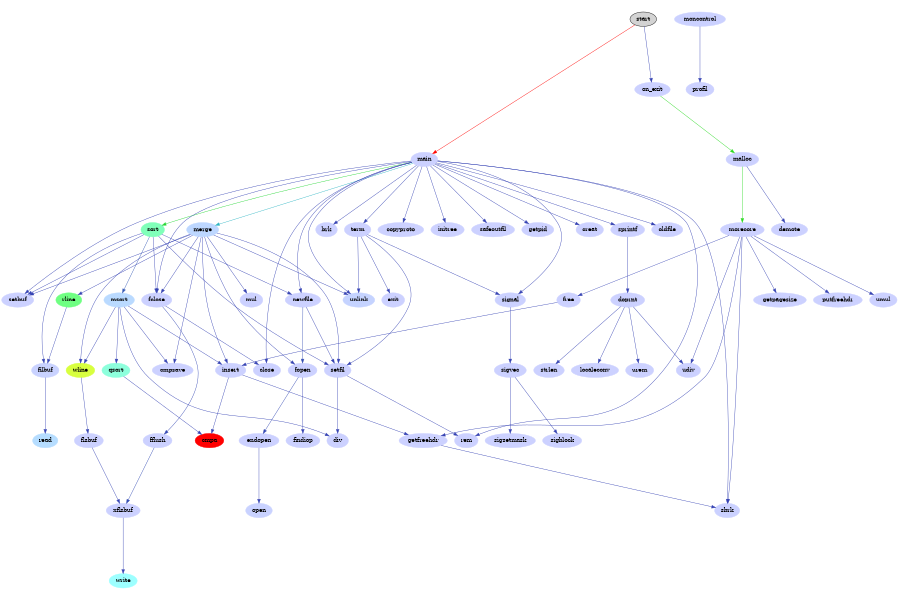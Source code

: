 # Generated Tor  2 Okt 2008 11:03:40 GMT by dot - Graphviz version 2.20.2 (Tue Jul  1 11:56:55 UTC 2008)
#
# 
# real	0m0.598s
# user	0m0.528s
# sys	0m0.039s

digraph prof {
	graph [size="6,4", ratio=fill];
	node [label="\N", style=filled];
	graph [bb="0,0,2806,1871",
		_draw_="c 5 -white C 5 -white P 4 0 0 0 1871 2806 1871 2806 0 ",
		xdotversion="1.2"];
	start [pos="1407,683", width="0.75", height="0.50", _draw_="S 6 -filled c 5 -black C 9 -lightgrey E 1407 683 27 18 ", _ldraw_="F 14.000000 11 -Times-Roman c 5 -black T 1407 675 0 18 5 -start "];
	main [color="0.650 0.200 1.000", pos="1349,965", width="0.75", height="0.50", _draw_="S 6 -filled c 17 -0.650 0.200 1.000 C 17 -0.650 0.200 1.000 E 1349 965 27 18 ", _ldraw_="F 14.000000 11 -Times-Roman c 5 -black T 1349 957 0 21 4 -main "];
	on_exit [color="0.650 0.200 1.000", pos="1504,436", width="0.78", height="0.50", _draw_="S 6 -filled c 17 -0.650 0.200 1.000 C 17 -0.650 0.200 1.000 E 1504 436 28 18 ", _ldraw_="F 14.000000 11 -Times-Roman c 5 -black T 1504 428 0 31 7 -on_exit "];
	sort [color="0.408 0.498 1.000", pos="1755,1114", width="0.75", height="0.50", _draw_="S 6 -filled c 17 -0.408 0.498 1.000 C 17 -0.408 0.498 1.000 E 1755 1114 27 18 ", _ldraw_="F 14.000000 11 -Times-Roman c 5 -black T 1755 1106 0 16 4 -sort "];
	merge [color="0.603 0.258 1.000", pos="1872,1099", width="0.75", height="0.50", _draw_="S 6 -filled c 17 -0.603 0.258 1.000 C 17 -0.603 0.258 1.000 E 1872 1099 27 18 ", _ldraw_="F 14.000000 11 -Times-Roman c 5 -black T 1872 1091 0 26 5 -merge "];
	term [color="0.650 0.200 1.000", pos="1201,1150", width="0.75", height="0.50", _draw_="S 6 -filled c 17 -0.650 0.200 1.000 C 17 -0.650 0.200 1.000 E 1201 1150 27 18 ", _ldraw_="F 14.000000 11 -Times-Roman c 5 -black T 1201 1142 0 19 4 -term "];
	signal [color="0.647 0.204 1.000", pos="883,1121", width="0.75", height="0.50", _draw_="S 6 -filled c 17 -0.647 0.204 1.000 C 17 -0.647 0.204 1.000 E 883 1121 27 18 ", _ldraw_="F 14.000000 11 -Times-Roman c 5 -black T 883 1113 0 25 6 -signal "];
	sbrk [color="0.647 0.204 1.000", pos="1597,678", width="0.75", height="0.50", _draw_="S 6 -filled c 17 -0.647 0.204 1.000 C 17 -0.647 0.204 1.000 E 1597 678 27 18 ", _ldraw_="F 14.000000 11 -Times-Roman c 5 -black T 1597 670 0 18 4 -sbrk "];
	unlink [color="0.628 0.227 1.000", pos="1485,1116", width="0.75", height="0.50", _draw_="S 6 -filled c 17 -0.628 0.227 1.000 C 17 -0.628 0.227 1.000 E 1485 1116 27 18 ", _ldraw_="F 14.000000 11 -Times-Roman c 5 -black T 1485 1108 0 27 6 -unlink "];
	newfile [color="0.650 0.200 1.000", pos="1525,1196", width="0.78", height="0.50", _draw_="S 6 -filled c 17 -0.650 0.200 1.000 C 17 -0.650 0.200 1.000 E 1525 1196 28 18 ", _ldraw_="F 14.000000 11 -Times-Roman c 5 -black T 1525 1188 0 31 7 -newfile "];
	fclose [color="0.650 0.200 1.000", pos="1680,1197", width="0.75", height="0.50", _draw_="S 6 -filled c 17 -0.650 0.200 1.000 C 17 -0.650 0.200 1.000 E 1680 1197 27 18 ", _ldraw_="F 14.000000 11 -Times-Roman c 5 -black T 1680 1189 0 25 6 -fclose "];
	close [color="0.650 0.200 1.000", pos="1374,1163", width="0.75", height="0.50", _draw_="S 6 -filled c 17 -0.650 0.200 1.000 C 17 -0.650 0.200 1.000 E 1374 1163 27 18 ", _ldraw_="F 14.000000 11 -Times-Roman c 5 -black T 1374 1155 0 22 5 -close "];
	brk [color="0.650 0.200 1.000", pos="1224,805", width="0.75", height="0.50", _draw_="S 6 -filled c 17 -0.650 0.200 1.000 C 17 -0.650 0.200 1.000 E 1224 805 27 18 ", _ldraw_="F 14.000000 11 -Times-Roman c 5 -black T 1224 797 0 14 3 -brk "];
	setbuf [color="0.650 0.200 1.000", pos="1671,992", width="0.75", height="0.50", _draw_="S 6 -filled c 17 -0.650 0.200 1.000 C 17 -0.650 0.200 1.000 E 1671 992 27 18 ", _ldraw_="F 14.000000 11 -Times-Roman c 5 -black T 1671 984 0 26 6 -setbuf "];
	copyproto [color="0.650 0.200 1.000", pos="934,964", width="0.97", height="0.50", _draw_="S 6 -filled c 17 -0.650 0.200 1.000 C 17 -0.650 0.200 1.000 E 934 964 35 18 ", _ldraw_="F 14.000000 11 -Times-Roman c 5 -black T 934 956 0 43 9 -copyproto "];
	initree [color="0.650 0.200 1.000", pos="1090,834", width="0.75", height="0.50", _draw_="S 6 -filled c 17 -0.650 0.200 1.000 C 17 -0.650 0.200 1.000 E 1090 834 27 18 ", _ldraw_="F 14.000000 11 -Times-Roman c 5 -black T 1090 826 0 27 7 -initree "];
	safeoutfil [color="0.650 0.200 1.000", pos="957,877", width="0.92", height="0.50", _draw_="S 6 -filled c 17 -0.650 0.200 1.000 C 17 -0.650 0.200 1.000 E 957 877 33 18 ", _ldraw_="F 14.000000 11 -Times-Roman c 5 -black T 957 869 0 40 10 -safeoutfil "];
	getpid [color="0.650 0.200 1.000", pos="1067,925", width="0.75", height="0.50", _draw_="S 6 -filled c 17 -0.650 0.200 1.000 C 17 -0.650 0.200 1.000 E 1067 925 27 18 ", _ldraw_="F 14.000000 11 -Times-Roman c 5 -black T 1067 917 0 26 6 -getpid "];
	sprintf [color="0.650 0.200 1.000", pos="1112,675", width="0.75", height="0.50", _draw_="S 6 -filled c 17 -0.650 0.200 1.000 C 17 -0.650 0.200 1.000 E 1112 675 27 18 ", _ldraw_="F 14.000000 11 -Times-Roman c 5 -black T 1112 667 0 27 7 -sprintf "];
	creat [color="0.650 0.200 1.000", pos="1010,1018", width="0.75", height="0.50", _draw_="S 6 -filled c 17 -0.650 0.200 1.000 C 17 -0.650 0.200 1.000 E 1010 1018 27 18 ", _ldraw_="F 14.000000 11 -Times-Roman c 5 -black T 1010 1010 0 20 5 -creat "];
	rem [color="0.650 0.200 1.000", pos="1543,907", width="0.75", height="0.50", _draw_="S 6 -filled c 17 -0.650 0.200 1.000 C 17 -0.650 0.200 1.000 E 1543 907 27 18 ", _ldraw_="F 14.000000 11 -Times-Roman c 5 -black T 1543 899 0 16 3 -rem "];
	oldfile [color="0.650 0.200 1.000", pos="1067,1083", width="0.75", height="0.50", _draw_="S 6 -filled c 17 -0.650 0.200 1.000 C 17 -0.650 0.200 1.000 E 1067 1083 27 18 ", _ldraw_="F 14.000000 11 -Times-Roman c 5 -black T 1067 1075 0 27 7 -oldfile "];
	msort [color="0.590 0.273 1.000", pos="2170,999", width="0.75", height="0.50", _draw_="S 6 -filled c 17 -0.590 0.273 1.000 C 17 -0.590 0.273 1.000 E 2170 999 27 18 ", _ldraw_="F 14.000000 11 -Times-Roman c 5 -black T 2170 991 0 24 5 -msort "];
	filbuf [color="0.641 0.212 1.000", pos="1968,1337", width="0.75", height="0.50", _draw_="S 6 -filled c 17 -0.641 0.212 1.000 C 17 -0.641 0.212 1.000 E 1968 1337 27 18 ", _ldraw_="F 14.000000 11 -Times-Roman c 5 -black T 1968 1329 0 23 6 -filbuf "];
	setfil [color="0.650 0.200 1.000", pos="1580,1067", width="0.75", height="0.50", _draw_="S 6 -filled c 17 -0.650 0.200 1.000 C 17 -0.650 0.200 1.000 E 1580 1067 27 18 ", _ldraw_="F 14.000000 11 -Times-Roman c 5 -black T 1580 1059 0 21 6 -setfil "];
	qsort [color="0.449 0.447 1.000", pos="2514,917", width="0.75", height="0.50", _draw_="S 6 -filled c 17 -0.449 0.447 1.000 C 17 -0.449 0.447 1.000 E 2514 917 27 18 ", _ldraw_="F 14.000000 11 -Times-Roman c 5 -black T 2514 909 0 21 5 -qsort "];
	insert [color="0.650 0.200 1.000", pos="2078,819", width="0.75", height="0.50", _draw_="S 6 -filled c 17 -0.650 0.200 1.000 C 17 -0.650 0.200 1.000 E 2078 819 27 18 ", _ldraw_="F 14.000000 11 -Times-Roman c 5 -black T 2078 811 0 23 6 -insert "];
	wline [color="0.201 0.753 1.000", pos="2299,1172", width="0.75", height="0.50", _draw_="S 6 -filled c 17 -0.201 0.753 1.000 C 17 -0.201 0.753 1.000 E 2299 1172 27 18 ", _ldraw_="F 14.000000 11 -Times-Roman c 5 -black T 2299 1164 0 23 5 -wline "];
	div [color="0.650 0.200 1.000", pos="1907,996", width="0.75", height="0.50", _draw_="S 6 -filled c 17 -0.650 0.200 1.000 C 17 -0.650 0.200 1.000 E 1907 996 27 18 ", _ldraw_="F 14.000000 11 -Times-Roman c 5 -black T 1907 988 0 13 3 -div "];
	cmpsave [color="0.650 0.200 1.000", pos="2243,1089", width="0.89", height="0.50", _draw_="S 6 -filled c 17 -0.650 0.200 1.000 C 17 -0.650 0.200 1.000 E 2243 1089 32 18 ", _ldraw_="F 14.000000 11 -Times-Roman c 5 -black T 2243 1081 0 37 7 -cmpsave "];
	rline [color="0.355 0.563 1.000", pos="2151,1231", width="0.75", height="0.50", _draw_="S 6 -filled c 17 -0.355 0.563 1.000 C 17 -0.355 0.563 1.000 E 2151 1231 27 18 ", _ldraw_="F 14.000000 11 -Times-Roman c 5 -black T 2151 1223 0 19 5 -rline "];
	fopen [color="0.650 0.200 1.000", pos="1714,1382", width="0.75", height="0.50", _draw_="S 6 -filled c 17 -0.650 0.200 1.000 C 17 -0.650 0.200 1.000 E 1714 1382 27 18 ", _ldraw_="F 14.000000 11 -Times-Roman c 5 -black T 1714 1374 0 24 5 -fopen "];
	mul [color="0.650 0.200 1.000", pos="2032,1252", width="0.75", height="0.50", _draw_="S 6 -filled c 17 -0.650 0.200 1.000 C 17 -0.650 0.200 1.000 E 2032 1252 27 18 ", _ldraw_="F 14.000000 11 -Times-Roman c 5 -black T 2032 1244 0 16 3 -mul "];
	cmpa [color="0.000 1.000 1.000", pos="2448,774", width="0.75", height="0.50", _draw_="S 6 -filled c 17 -0.000 1.000 1.000 C 17 -0.000 1.000 1.000 E 2448 774 27 18 ", _ldraw_="F 14.000000 11 -Times-Roman c 5 -black T 2448 766 0 23 4 -cmpa "];
	flsbuf [color="0.650 0.200 1.000", pos="2570,1328", width="0.75", height="0.50", _draw_="S 6 -filled c 17 -0.650 0.200 1.000 C 17 -0.650 0.200 1.000 E 2570 1328 27 18 ", _ldraw_="F 14.000000 11 -Times-Roman c 5 -black T 2570 1320 0 24 6 -flsbuf "];
	xflsbuf [color="0.650 0.200 1.000", pos="2481,1496", width="0.75", height="0.50", _draw_="S 6 -filled c 17 -0.650 0.200 1.000 C 17 -0.650 0.200 1.000 E 2481 1496 27 18 ", _ldraw_="F 14.000000 11 -Times-Roman c 5 -black T 2481 1488 0 30 7 -xflsbuf "];
	write [color="0.499 0.386 1.000", pos="2756,1638", width="0.75", height="0.50", _draw_="S 6 -filled c 17 -0.499 0.386 1.000 C 17 -0.499 0.386 1.000 E 2756 1638 27 18 ", _ldraw_="F 14.000000 11 -Times-Roman c 5 -black T 2756 1630 0 22 5 -write "];
	read [color="0.578 0.289 1.000", pos="2129,1536", width="0.75", height="0.50", _draw_="S 6 -filled c 17 -0.578 0.289 1.000 C 17 -0.578 0.289 1.000 E 2129 1536 27 18 ", _ldraw_="F 14.000000 11 -Times-Roman c 5 -black T 2129 1528 0 18 4 -read "];
	exit [color="0.650 0.200 1.000", pos="962,1311", width="0.75", height="0.50", _draw_="S 6 -filled c 17 -0.650 0.200 1.000 C 17 -0.650 0.200 1.000 E 962 1311 27 18 ", _ldraw_="F 14.000000 11 -Times-Roman c 5 -black T 962 1303 0 16 4 -exit "];
	endopen [color="0.650 0.200 1.000", pos="1650,1640", width="0.86", height="0.50", _draw_="S 6 -filled c 17 -0.650 0.200 1.000 C 17 -0.650 0.200 1.000 E 1650 1640 31 18 ", _ldraw_="F 14.000000 11 -Times-Roman c 5 -black T 1650 1632 0 36 7 -endopen "];
	open [color="0.641 0.212 1.000", pos="1621,1852", width="0.75", height="0.50", _draw_="S 6 -filled c 17 -0.641 0.212 1.000 C 17 -0.641 0.212 1.000 E 1621 1852 27 18 ", _ldraw_="F 14.000000 11 -Times-Roman c 5 -black T 1621 1844 0 20 4 -open "];
	findiop [color="0.650 0.200 1.000", pos="1744,1578", width="0.75", height="0.50", _draw_="S 6 -filled c 17 -0.650 0.200 1.000 C 17 -0.650 0.200 1.000 E 1744 1578 27 18 ", _ldraw_="F 14.000000 11 -Times-Roman c 5 -black T 1744 1570 0 30 7 -findiop "];
	fflush [color="0.650 0.200 1.000", pos="2093,1381", width="0.75", height="0.50", _draw_="S 6 -filled c 17 -0.650 0.200 1.000 C 17 -0.650 0.200 1.000 E 2093 1381 27 18 ", _ldraw_="F 14.000000 11 -Times-Roman c 5 -black T 2093 1373 0 24 6 -fflush "];
	malloc [color="0.650 0.200 1.000", pos="1640,221", width="0.75", height="0.50", _draw_="S 6 -filled c 17 -0.650 0.200 1.000 C 17 -0.650 0.200 1.000 E 1640 221 27 18 ", _ldraw_="F 14.000000 11 -Times-Roman c 5 -black T 1640 213 0 29 6 -malloc "];
	morecore [color="0.650 0.200 1.000", pos="1766,398", width="0.92", height="0.50", _draw_="S 6 -filled c 17 -0.650 0.200 1.000 C 17 -0.650 0.200 1.000 E 1766 398 33 18 ", _ldraw_="F 14.000000 11 -Times-Roman c 5 -black T 1766 390 0 40 8 -morecore "];
	demote [color="0.650 0.200 1.000", pos="1721,19", width="0.78", height="0.50", _draw_="S 6 -filled c 17 -0.650 0.200 1.000 C 17 -0.650 0.200 1.000 E 1721 19 28 18 ", _ldraw_="F 14.000000 11 -Times-Roman c 5 -black T 1721 11 0 31 6 -demote "];
	getfreehdr [color="0.650 0.200 1.000", pos="1905,601", width="0.97", height="0.50", _draw_="S 6 -filled c 17 -0.650 0.200 1.000 C 17 -0.650 0.200 1.000 E 1905 601 35 18 ", _ldraw_="F 14.000000 11 -Times-Roman c 5 -black T 1905 593 0 43 10 -getfreehdr "];
	free [color="0.650 0.200 1.000", pos="2041,569", width="0.75", height="0.50", _draw_="S 6 -filled c 17 -0.650 0.200 1.000 C 17 -0.650 0.200 1.000 E 2041 569 27 18 ", _ldraw_="F 14.000000 11 -Times-Roman c 5 -black T 2041 561 0 16 4 -free "];
	getpagesize [color="0.650 0.200 1.000", pos="1955,191", width="1.08", height="0.50", _draw_="S 6 -filled c 17 -0.650 0.200 1.000 C 17 -0.650 0.200 1.000 E 1955 191 39 18 ", _ldraw_="F 14.000000 11 -Times-Roman c 5 -black T 1955 183 0 49 11 -getpagesize "];
	putfreehdr [color="0.650 0.200 1.000", pos="2066,250", width="1.00", height="0.50", _draw_="S 6 -filled c 17 -0.650 0.200 1.000 C 17 -0.650 0.200 1.000 E 2066 250 36 18 ", _ldraw_="F 14.000000 11 -Times-Roman c 5 -black T 2066 242 0 44 10 -putfreehdr "];
	udiv [color="0.650 0.200 1.000", pos="1323,330", width="0.75", height="0.50", _draw_="S 6 -filled c 17 -0.650 0.200 1.000 C 17 -0.650 0.200 1.000 E 1323 330 27 18 ", _ldraw_="F 14.000000 11 -Times-Roman c 5 -black T 1323 322 0 19 4 -udiv "];
	umul [color="0.650 0.200 1.000", pos="1785,184", width="0.75", height="0.50", _draw_="S 6 -filled c 17 -0.650 0.200 1.000 C 17 -0.650 0.200 1.000 E 1785 184 27 18 ", _ldraw_="F 14.000000 11 -Times-Roman c 5 -black T 1785 176 0 22 4 -umul "];
	sigvec [color="0.650 0.200 1.000", pos="411,1229", width="0.75", height="0.50", _draw_="S 6 -filled c 17 -0.650 0.200 1.000 C 17 -0.650 0.200 1.000 E 411 1229 27 18 ", _ldraw_="F 14.000000 11 -Times-Roman c 5 -black T 411 1221 0 27 6 -sigvec "];
	moncontrol [color="0.647 0.204 1.000", pos="2196,554", width="1.06", height="0.50", _draw_="S 6 -filled c 17 -0.647 0.204 1.000 C 17 -0.647 0.204 1.000 E 2196 554 38 18 ", _ldraw_="F 14.000000 11 -Times-Roman c 5 -black T 2196 546 0 48 10 -moncontrol "];
	profil [color="0.650 0.200 1.000", pos="2336,543", width="0.75", height="0.50", _draw_="S 6 -filled c 17 -0.650 0.200 1.000 C 17 -0.650 0.200 1.000 E 2336 543 27 18 ", _ldraw_="F 14.000000 11 -Times-Roman c 5 -black T 2336 535 0 23 6 -profil "];
	sigblock [color="0.650 0.200 1.000", pos="57,1260", width="0.86", height="0.50", _draw_="S 6 -filled c 17 -0.650 0.200 1.000 C 17 -0.650 0.200 1.000 E 57 1260 31 18 ", _ldraw_="F 14.000000 11 -Times-Roman c 5 -black T 57 1252 0 36 8 -sigblock "];
	sigsetmask [color="0.650 0.200 1.000", pos="109,1351", width="1.03", height="0.50", _draw_="S 6 -filled c 17 -0.650 0.200 1.000 C 17 -0.650 0.200 1.000 E 109 1351 37 18 ", _ldraw_="F 14.000000 11 -Times-Roman c 5 -black T 109 1343 0 46 10 -sigsetmask "];
	doprnt [color="0.650 0.200 1.000", pos="935,392", width="0.75", height="0.50", _draw_="S 6 -filled c 17 -0.650 0.200 1.000 C 17 -0.650 0.200 1.000 E 935 392 27 18 ", _ldraw_="F 14.000000 11 -Times-Roman c 5 -black T 935 384 0 27 6 -doprnt "];
	urem [color="0.650 0.200 1.000", pos="694,246", width="0.75", height="0.50", _draw_="S 6 -filled c 17 -0.650 0.200 1.000 C 17 -0.650 0.200 1.000 E 694 246 27 18 ", _ldraw_="F 14.000000 11 -Times-Roman c 5 -black T 694 238 0 22 4 -urem "];
	strlen [color="0.650 0.200 1.000", pos="610,310", width="0.75", height="0.50", _draw_="S 6 -filled c 17 -0.650 0.200 1.000 C 17 -0.650 0.200 1.000 E 610 310 27 18 ", _ldraw_="F 14.000000 11 -Times-Roman c 5 -black T 610 302 0 23 6 -strlen "];
	localeconv [color="0.650 0.200 1.000", pos="805,195", width="1.00", height="0.50", _draw_="S 6 -filled c 17 -0.650 0.200 1.000 C 17 -0.650 0.200 1.000 E 805 195 36 18 ", _ldraw_="F 14.000000 11 -Times-Roman c 5 -black T 805 187 0 45 10 -localeconv "];
	start -> main [color="0.002 0.999 0.999", pos="e,1353,947 1403,701 1393,749 1366,879 1355,937", _draw_="c 17 -0.002 0.999 0.999 B 4 1403 701 1393 749 1366 879 1355 937 ", _hdraw_="S 5 -solid S 15 -setlinewidth(1) c 17 -0.002 0.999 0.999 C 17 -0.002 0.999 0.999 P 3 1352 937 1353 947 1358 938 "];
	start -> on_exit [color="0.649 0.701 0.701", pos="e,1497,454 1414,665 1431,623 1473,514 1493,463", _draw_="c 17 -0.649 0.701 0.701 B 4 1414 665 1431 623 1473 514 1493 463 ", _hdraw_="S 5 -solid S 15 -setlinewidth(1) c 17 -0.649 0.701 0.701 C 17 -0.649 0.701 0.701 P 3 1496 465 1497 454 1490 462 "];
	main -> sort [color="0.348 0.839 0.839", pos="e,1731,1105 1373,974 1442,999 1642,1073 1721,1102", _draw_="c 17 -0.348 0.839 0.839 B 4 1373 974 1442 999 1642 1073 1721 1102 ", _hdraw_="S 5 -solid S 15 -setlinewidth(1) c 17 -0.348 0.839 0.839 C 17 -0.348 0.839 0.839 P 3 1720 1105 1731 1105 1722 1099 "];
	main -> merge [color="0.515 0.762 0.762", pos="e,1847,1093 1374,971 1460,993 1738,1065 1837,1090", _draw_="c 17 -0.515 0.762 0.762 B 4 1374 971 1460 993 1738 1065 1837 1090 ", _hdraw_="S 5 -solid S 15 -setlinewidth(1) c 17 -0.515 0.762 0.762 C 17 -0.515 0.762 0.762 P 3 1836 1093 1847 1093 1838 1087 "];
	main -> term [color="0.647 0.702 0.702", pos="e,1214,1134 1336,981 1310,1014 1251,1088 1220,1126", _draw_="c 17 -0.647 0.702 0.702 B 4 1336 981 1310 1014 1251 1088 1220 1126 ", _hdraw_="S 5 -solid S 15 -setlinewidth(1) c 17 -0.647 0.702 0.702 C 17 -0.647 0.702 0.702 P 3 1217 1124 1214 1134 1223 1128 "];
	main -> signal [color="0.650 0.700 0.700", pos="e,907,1113 1325,973 1247,999 1006,1080 917,1110", _draw_="c 17 -0.650 0.700 0.700 B 4 1325 973 1247 999 1006 1080 917 1110 ", _hdraw_="S 5 -solid S 15 -setlinewidth(1) c 17 -0.650 0.700 0.700 C 17 -0.650 0.700 0.700 P 3 916 1107 907 1113 918 1113 "];
	main -> sbrk [color="0.650 0.700 0.700", pos="e,1583,694 1363,949 1404,901 1528,758 1576,702", _draw_="c 17 -0.650 0.700 0.700 B 4 1363 949 1404 901 1528 758 1576 702 ", _hdraw_="S 5 -solid S 15 -setlinewidth(1) c 17 -0.650 0.700 0.700 C 17 -0.650 0.700 0.700 P 3 1579 704 1583 694 1574 699 "];
	main -> unlink [color="0.650 0.700 0.700", pos="e,1471,1100 1363,981 1387,1008 1436,1061 1464,1092", _draw_="c 17 -0.650 0.700 0.700 B 4 1363 981 1387 1008 1436 1061 1464 1092 ", _hdraw_="S 5 -solid S 15 -setlinewidth(1) c 17 -0.650 0.700 0.700 C 17 -0.650 0.700 0.700 P 3 1462 1095 1471 1100 1467 1090 "];
	main -> newfile [color="0.650 0.700 0.700", pos="e,1513,1180 1361,981 1391,1022 1470,1124 1507,1172", _draw_="c 17 -0.650 0.700 0.700 B 4 1361 981 1391 1022 1470 1124 1507 1172 ", _hdraw_="S 5 -solid S 15 -setlinewidth(1) c 17 -0.650 0.700 0.700 C 17 -0.650 0.700 0.700 P 3 1504 1174 1513 1180 1510 1170 "];
	main -> fclose [color="0.650 0.700 0.700", pos="e,1661,1184 1368,978 1423,1017 1587,1132 1652,1178", _draw_="c 17 -0.650 0.700 0.700 B 4 1368 978 1423 1017 1587 1132 1652 1178 ", _hdraw_="S 5 -solid S 15 -setlinewidth(1) c 17 -0.650 0.700 0.700 C 17 -0.650 0.700 0.700 P 3 1651 1181 1661 1184 1655 1176 "];
	main -> close [color="0.650 0.700 0.700", pos="e,1372,1145 1351,983 1356,1018 1365,1094 1371,1135", _draw_="c 17 -0.650 0.700 0.700 B 4 1351 983 1356 1018 1365 1094 1371 1135 ", _hdraw_="S 5 -solid S 15 -setlinewidth(1) c 17 -0.650 0.700 0.700 C 17 -0.650 0.700 0.700 P 3 1368 1135 1372 1145 1374 1135 "];
	main -> brk [color="0.650 0.700 0.700", pos="e,1237,821 1336,949 1315,921 1269,863 1243,829", _draw_="c 17 -0.650 0.700 0.700 B 4 1336 949 1315 921 1269 863 1243 829 ", _hdraw_="S 5 -solid S 15 -setlinewidth(1) c 17 -0.650 0.700 0.700 C 17 -0.650 0.700 0.700 P 3 1246 827 1237 821 1240 831 "];
	main -> setbuf [color="0.650 0.700 0.700", pos="e,1644,990 1376,967 1433,972 1568,984 1634,989", _draw_="c 17 -0.650 0.700 0.700 B 4 1376 967 1433 972 1568 984 1634 989 ", _hdraw_="S 5 -solid S 15 -setlinewidth(1) c 17 -0.650 0.700 0.700 C 17 -0.650 0.700 0.700 P 3 1634 992 1644 990 1634 986 "];
	main -> copyproto [color="0.650 0.700 0.700", pos="e,969,964 1322,965 1252,965 1065,964 979,964", _draw_="c 17 -0.650 0.700 0.700 B 4 1322 965 1252 965 1065 964 979 964 ", _hdraw_="S 5 -solid S 15 -setlinewidth(1) c 17 -0.650 0.700 0.700 C 17 -0.650 0.700 0.700 P 3 979 961 969 964 979 968 "];
	main -> initree [color="0.650 0.700 0.700", pos="e,1112,845 1327,954 1281,931 1174,877 1121,850", _draw_="c 17 -0.650 0.700 0.700 B 4 1327 954 1281 931 1174 877 1121 850 ", _hdraw_="S 5 -solid S 15 -setlinewidth(1) c 17 -0.650 0.700 0.700 C 17 -0.650 0.700 0.700 P 3 1122 847 1112 845 1119 853 "];
	main -> safeoutfil [color="0.650 0.700 0.700", pos="e,988,884 1323,959 1257,945 1078,905 998,886", _draw_="c 17 -0.650 0.700 0.700 B 4 1323 959 1257 945 1078 905 998 886 ", _hdraw_="S 5 -solid S 15 -setlinewidth(1) c 17 -0.650 0.700 0.700 C 17 -0.650 0.700 0.700 P 3 998 883 988 884 997 889 "];
	main -> getpid [color="0.650 0.700 0.700", pos="e,1094,929 1322,961 1271,953 1161,938 1104,930", _draw_="c 17 -0.650 0.700 0.700 B 4 1322 961 1271 953 1161 938 1104 930 ", _hdraw_="S 5 -solid S 15 -setlinewidth(1) c 17 -0.650 0.700 0.700 C 17 -0.650 0.700 0.700 P 3 1104 927 1094 929 1104 933 "];
	main -> sprintf [color="0.650 0.700 0.700", pos="e,1125,691 1336,949 1296,900 1178,756 1131,699", _draw_="c 17 -0.650 0.700 0.700 B 4 1336 949 1296 900 1178 756 1131 699 ", _hdraw_="S 5 -solid S 15 -setlinewidth(1) c 17 -0.650 0.700 0.700 C 17 -0.650 0.700 0.700 P 3 1134 697 1125 691 1128 701 "];
	main -> creat [color="0.650 0.700 0.700", pos="e,1037,1014 1323,969 1263,979 1115,1002 1047,1012", _draw_="c 17 -0.650 0.700 0.700 B 4 1323 969 1263 979 1115 1002 1047 1012 ", _hdraw_="S 5 -solid S 15 -setlinewidth(1) c 17 -0.650 0.700 0.700 C 17 -0.650 0.700 0.700 P 3 1046 1009 1037 1014 1047 1015 "];
	main -> rem [color="0.650 0.700 0.700", pos="e,1518,914 1374,958 1408,948 1470,929 1508,917", _draw_="c 17 -0.650 0.700 0.700 B 4 1374 958 1408 948 1470 929 1508 917 ", _hdraw_="S 5 -solid S 15 -setlinewidth(1) c 17 -0.650 0.700 0.700 C 17 -0.650 0.700 0.700 P 3 1509 920 1518 914 1507 914 "];
	main -> oldfile [color="0.650 0.700 0.700", pos="e,1090,1073 1326,975 1276,996 1157,1045 1099,1069", _draw_="c 17 -0.650 0.700 0.700 B 4 1326 975 1276 996 1157 1045 1099 1069 ", _hdraw_="S 5 -solid S 15 -setlinewidth(1) c 17 -0.650 0.700 0.700 C 17 -0.650 0.700 0.700 P 3 1098 1066 1090 1073 1101 1072 "];
	sort -> msort [color="0.619 0.714 0.714", pos="e,2145,1006 1780,1107 1851,1087 2053,1031 2135,1009", _draw_="c 17 -0.619 0.714 0.714 B 4 1780 1107 1851 1087 2053 1031 2135 1009 ", _hdraw_="S 5 -solid S 15 -setlinewidth(1) c 17 -0.619 0.714 0.714 C 17 -0.619 0.714 0.714 P 3 2136 1012 2145 1006 2134 1006 "];
	sort -> filbuf [color="0.650 0.700 0.700", pos="e,1953,1322 1770,1129 1807,1168 1903,1269 1946,1315", _draw_="c 17 -0.650 0.700 0.700 B 4 1770 1129 1807 1168 1903 1269 1946 1315 ", _hdraw_="S 5 -solid S 15 -setlinewidth(1) c 17 -0.650 0.700 0.700 C 17 -0.650 0.700 0.700 P 3 1943 1317 1953 1322 1948 1312 "];
	sort -> newfile [color="0.650 0.700 0.700", pos="e,1550,1187 1731,1123 1690,1138 1606,1168 1560,1184", _draw_="c 17 -0.650 0.700 0.700 B 4 1731 1123 1690 1138 1606 1168 1560 1184 ", _hdraw_="S 5 -solid S 15 -setlinewidth(1) c 17 -0.650 0.700 0.700 C 17 -0.650 0.700 0.700 P 3 1559 1181 1550 1187 1561 1187 "];
	sort -> fclose [color="0.650 0.700 0.700", pos="e,1694,1182 1741,1130 1729,1143 1713,1160 1701,1174", _draw_="c 17 -0.650 0.700 0.700 B 4 1741 1130 1729 1143 1713 1160 1701 1174 ", _hdraw_="S 5 -solid S 15 -setlinewidth(1) c 17 -0.650 0.700 0.700 C 17 -0.650 0.700 0.700 P 3 1698 1172 1694 1182 1703 1177 "];
	sort -> setbuf [color="0.650 0.700 0.700", pos="e,1682,1009 1744,1098 1730,1077 1705,1041 1688,1017", _draw_="c 17 -0.650 0.700 0.700 B 4 1744 1098 1730 1077 1705 1041 1688 1017 ", _hdraw_="S 5 -solid S 15 -setlinewidth(1) c 17 -0.650 0.700 0.700 C 17 -0.650 0.700 0.700 P 3 1691 1015 1682 1009 1685 1019 "];
	sort -> setfil [color="0.650 0.700 0.700", pos="e,1605,1074 1730,1107 1700,1099 1649,1086 1615,1077", _draw_="c 17 -0.650 0.700 0.700 B 4 1730 1107 1700 1099 1649 1086 1615 1077 ", _hdraw_="S 5 -solid S 15 -setlinewidth(1) c 17 -0.650 0.700 0.700 C 17 -0.650 0.700 0.700 P 3 1616 1074 1605 1074 1614 1080 "];
	msort -> qsort [color="0.650 0.700 0.700", pos="e,2488,923 2196,993 2256,979 2408,942 2478,925", _draw_="c 17 -0.650 0.700 0.700 B 4 2196 993 2256 979 2408 942 2478 925 ", _hdraw_="S 5 -solid S 15 -setlinewidth(1) c 17 -0.650 0.700 0.700 C 17 -0.650 0.700 0.700 P 3 2479 928 2488 923 2478 922 "];
	msort -> insert [color="0.650 0.700 0.700", pos="e,2087,836 2161,982 2144,951 2110,883 2092,845", _draw_="c 17 -0.650 0.700 0.700 B 4 2161 982 2144 951 2110 883 2092 845 ", _hdraw_="S 5 -solid S 15 -setlinewidth(1) c 17 -0.650 0.700 0.700 C 17 -0.650 0.700 0.700 P 3 2095 843 2087 836 2089 846 "];
	msort -> wline [color="0.650 0.700 0.700", pos="e,2287,1156 2182,1015 2205,1046 2254,1111 2281,1148", _draw_="c 17 -0.650 0.700 0.700 B 4 2182 1015 2205 1046 2254 1111 2281 1148 ", _hdraw_="S 5 -solid S 15 -setlinewidth(1) c 17 -0.650 0.700 0.700 C 17 -0.650 0.700 0.700 P 3 2278 1150 2287 1156 2284 1146 "];
	msort -> div [color="0.650 0.700 0.700", pos="e,1934,996 2143,999 2096,998 1998,997 1944,996", _draw_="c 17 -0.650 0.700 0.700 B 4 2143 999 2096 998 1998 997 1944 996 ", _hdraw_="S 5 -solid S 15 -setlinewidth(1) c 17 -0.650 0.700 0.700 C 17 -0.650 0.700 0.700 P 3 1944 993 1934 996 1944 1000 "];
	msort -> cmpsave [color="0.650 0.700 0.700", pos="e,2230,1072 2183,1015 2194,1029 2210,1049 2223,1064", _draw_="c 17 -0.650 0.700 0.700 B 4 2183 1015 2194 1029 2210 1049 2223 1064 ", _hdraw_="S 5 -solid S 15 -setlinewidth(1) c 17 -0.650 0.700 0.700 C 17 -0.650 0.700 0.700 P 3 2221 1067 2230 1072 2226 1062 "];
	merge -> insert [color="0.650 0.700 0.700", pos="e,2066,835 1884,1083 1918,1036 2019,900 2060,843", _draw_="c 17 -0.650 0.700 0.700 B 4 1884 1083 1918 1036 2019 900 2060 843 ", _hdraw_="S 5 -solid S 15 -setlinewidth(1) c 17 -0.650 0.700 0.700 C 17 -0.650 0.700 0.700 P 3 2063 845 2066 835 2057 841 "];
	merge -> rline [color="0.650 0.700 0.700", pos="e,2129,1221 1894,1110 1944,1134 2063,1189 2120,1217", _draw_="c 17 -0.650 0.700 0.700 B 4 1894 1110 1944 1134 2063 1189 2120 1217 ", _hdraw_="S 5 -solid S 15 -setlinewidth(1) c 17 -0.650 0.700 0.700 C 17 -0.650 0.700 0.700 P 3 2118 1220 2129 1221 2121 1214 "];
	merge -> wline [color="0.650 0.700 0.700", pos="e,2273,1167 1898,1104 1971,1116 2178,1151 2263,1165", _draw_="c 17 -0.650 0.700 0.700 B 4 1898 1104 1971 1116 2178 1151 2263 1165 ", _hdraw_="S 5 -solid S 15 -setlinewidth(1) c 17 -0.650 0.700 0.700 C 17 -0.650 0.700 0.700 P 3 2263 1168 2273 1167 2264 1162 "];
	merge -> unlink [color="0.650 0.700 0.700", pos="e,1512,1115 1845,1100 1777,1103 1600,1111 1522,1115", _draw_="c 17 -0.650 0.700 0.700 B 4 1845 1100 1777 1103 1600 1111 1522 1115 ", _hdraw_="S 5 -solid S 15 -setlinewidth(1) c 17 -0.650 0.700 0.700 C 17 -0.650 0.700 0.700 P 3 1522 1112 1512 1115 1522 1119 "];
	merge -> fopen [color="0.650 0.700 0.700", pos="e,1724,1365 1862,1116 1836,1164 1761,1299 1729,1356", _draw_="c 17 -0.650 0.700 0.700 B 4 1862 1116 1836 1164 1761 1299 1729 1356 ", _hdraw_="S 5 -solid S 15 -setlinewidth(1) c 17 -0.650 0.700 0.700 C 17 -0.650 0.700 0.700 P 3 1726 1355 1724 1365 1732 1358 "];
	merge -> fclose [color="0.650 0.700 0.700", pos="e,1702,1186 1850,1110 1816,1128 1749,1161 1711,1181", _draw_="c 17 -0.650 0.700 0.700 B 4 1850 1110 1816 1128 1749 1161 1711 1181 ", _hdraw_="S 5 -solid S 15 -setlinewidth(1) c 17 -0.650 0.700 0.700 C 17 -0.650 0.700 0.700 P 3 1709 1178 1702 1186 1712 1184 "];
	merge -> setfil [color="0.650 0.700 0.700", pos="e,1607,1070 1845,1096 1793,1090 1677,1078 1617,1071", _draw_="c 17 -0.650 0.700 0.700 B 4 1845 1096 1793 1090 1677 1078 1617 1071 ", _hdraw_="S 5 -solid S 15 -setlinewidth(1) c 17 -0.650 0.700 0.700 C 17 -0.650 0.700 0.700 P 3 1617 1068 1607 1070 1617 1074 "];
	merge -> mul [color="0.650 0.700 0.700", pos="e,2017,1237 1888,1114 1916,1141 1976,1199 2010,1230", _draw_="c 17 -0.650 0.700 0.700 B 4 1888 1114 1916 1141 1976 1199 2010 1230 ", _hdraw_="S 5 -solid S 15 -setlinewidth(1) c 17 -0.650 0.700 0.700 C 17 -0.650 0.700 0.700 P 3 2007 1232 2017 1237 2012 1227 "];
	merge -> setbuf [color="0.650 0.700 0.700", pos="e,1692,1003 1851,1088 1815,1068 1742,1030 1701,1008", _draw_="c 17 -0.650 0.700 0.700 B 4 1851 1088 1815 1068 1742 1030 1701 1008 ", _hdraw_="S 5 -solid S 15 -setlinewidth(1) c 17 -0.650 0.700 0.700 C 17 -0.650 0.700 0.700 P 3 1702 1005 1692 1003 1699 1011 "];
	merge -> cmpsave [color="0.650 0.700 0.700", pos="e,2211,1090 1899,1098 1963,1096 2124,1092 2201,1090", _draw_="c 17 -0.650 0.700 0.700 B 4 1899 1098 1963 1096 2124 1092 2201 1090 ", _hdraw_="S 5 -solid S 15 -setlinewidth(1) c 17 -0.650 0.700 0.700 C 17 -0.650 0.700 0.700 P 3 2201 1094 2211 1090 2201 1087 "];
	insert -> cmpa [color="0.650 0.700 0.700", pos="e,2421,777 2105,816 2170,807 2336,787 2411,778", _draw_="c 17 -0.650 0.700 0.700 B 4 2105 816 2170 807 2336 787 2411 778 ", _hdraw_="S 5 -solid S 15 -setlinewidth(1) c 17 -0.650 0.700 0.700 C 17 -0.650 0.700 0.700 P 3 2411 781 2421 777 2411 775 "];
	wline -> flsbuf [color="0.649 0.700 0.700", pos="e,2549,1316 2320,1184 2367,1211 2485,1279 2540,1311", _draw_="c 17 -0.649 0.700 0.700 B 4 2320 1184 2367 1211 2485 1279 2540 1311 ", _hdraw_="S 5 -solid S 15 -setlinewidth(1) c 17 -0.649 0.700 0.700 C 17 -0.649 0.700 0.700 P 3 2539 1314 2549 1316 2542 1308 "];
	qsort -> cmpa [color="0.650 0.700 0.700", pos="e,2456,791 2506,900 2494,876 2473,830 2460,800", _draw_="c 17 -0.650 0.700 0.700 B 4 2506 900 2494 876 2473 830 2460 800 ", _hdraw_="S 5 -solid S 15 -setlinewidth(1) c 17 -0.650 0.700 0.700 C 17 -0.650 0.700 0.700 P 3 2463 799 2456 791 2457 802 "];
	rline -> filbuf [color="0.649 0.700 0.700", pos="e,1989,1325 2130,1243 2098,1262 2035,1299 1998,1320", _draw_="c 17 -0.649 0.700 0.700 B 4 2130 1243 2098 1262 2035 1299 1998 1320 ", _hdraw_="S 5 -solid S 15 -setlinewidth(1) c 17 -0.649 0.700 0.700 C 17 -0.649 0.700 0.700 P 3 1996 1317 1989 1325 1999 1323 "];
	xflsbuf -> write [color="0.650 0.700 0.700", pos="e,2734,1627 2503,1507 2551,1533 2669,1594 2725,1622", _draw_="c 17 -0.650 0.700 0.700 B 4 2503 1507 2551 1533 2669 1594 2725 1622 ", _hdraw_="S 5 -solid S 15 -setlinewidth(1) c 17 -0.650 0.700 0.700 C 17 -0.650 0.700 0.700 P 3 2724 1625 2734 1627 2727 1619 "];
	flsbuf -> xflsbuf [color="0.649 0.700 0.700", pos="e,2490,1479 2561,1345 2545,1374 2513,1435 2495,1470", _draw_="c 17 -0.649 0.700 0.700 B 4 2561 1345 2545 1374 2513 1435 2495 1470 ", _hdraw_="S 5 -solid S 15 -setlinewidth(1) c 17 -0.649 0.700 0.700 C 17 -0.649 0.700 0.700 P 3 2492 1469 2490 1479 2498 1472 "];
	filbuf -> read [color="0.650 0.700 0.700", pos="e,2116,1520 1981,1353 2009,1388 2077,1471 2110,1512", _draw_="c 17 -0.650 0.700 0.700 B 4 1981 1353 2009 1388 2077 1471 2110 1512 ", _hdraw_="S 5 -solid S 15 -setlinewidth(1) c 17 -0.650 0.700 0.700 C 17 -0.650 0.700 0.700 P 3 2107 1514 2116 1520 2113 1510 "];
	term -> unlink [color="0.650 0.700 0.700", pos="e,1458,1119 1228,1147 1279,1140 1390,1128 1448,1120", _draw_="c 17 -0.650 0.700 0.700 B 4 1228 1147 1279 1140 1390 1128 1448 1120 ", _hdraw_="S 5 -solid S 15 -setlinewidth(1) c 17 -0.650 0.700 0.700 C 17 -0.650 0.700 0.700 P 3 1448 1123 1458 1119 1448 1117 "];
	term -> signal [color="0.650 0.700 0.700", pos="e,910,1124 1174,1148 1117,1143 985,1130 920,1125", _draw_="c 17 -0.650 0.700 0.700 B 4 1174 1148 1117 1143 985 1130 920 1125 ", _hdraw_="S 5 -solid S 15 -setlinewidth(1) c 17 -0.650 0.700 0.700 C 17 -0.650 0.700 0.700 P 3 920 1122 910 1124 920 1128 "];
	term -> setfil [color="0.650 0.700 0.700", pos="e,1554,1073 1227,1144 1293,1130 1468,1092 1544,1075", _draw_="c 17 -0.650 0.700 0.700 B 4 1227 1144 1293 1130 1468 1092 1544 1075 ", _hdraw_="S 5 -solid S 15 -setlinewidth(1) c 17 -0.650 0.700 0.700 C 17 -0.650 0.700 0.700 P 3 1545 1078 1554 1073 1544 1072 "];
	term -> exit [color="0.650 0.700 0.700", pos="e,981,1298 1182,1163 1140,1191 1039,1259 990,1292", _draw_="c 17 -0.650 0.700 0.700 B 4 1182 1163 1140 1191 1039 1259 990 1292 ", _hdraw_="S 5 -solid S 15 -setlinewidth(1) c 17 -0.650 0.700 0.700 C 17 -0.650 0.700 0.700 P 3 987 1290 981 1298 991 1295 "];
	endopen -> open [color="0.650 0.700 0.700", pos="e,1624,1834 1648,1658 1643,1695 1631,1780 1625,1824", _draw_="c 17 -0.650 0.700 0.700 B 4 1648 1658 1643 1695 1631 1780 1625 1824 ", _hdraw_="S 5 -solid S 15 -setlinewidth(1) c 17 -0.650 0.700 0.700 C 17 -0.650 0.700 0.700 P 3 1622 1824 1624 1834 1628 1824 "];
	fopen -> endopen [color="0.639 0.705 0.705", pos="e,1654,1622 1709,1400 1699,1445 1670,1559 1656,1612", _draw_="c 17 -0.639 0.705 0.705 B 4 1709 1400 1699 1445 1670 1559 1656 1612 ", _hdraw_="S 5 -solid S 15 -setlinewidth(1) c 17 -0.639 0.705 0.705 C 17 -0.639 0.705 0.705 P 3 1653 1612 1654 1622 1659 1613 "];
	fopen -> findiop [color="0.650 0.700 0.700", pos="e,1741,1560 1717,1400 1722,1435 1733,1509 1739,1550", _draw_="c 17 -0.650 0.700 0.700 B 4 1717 1400 1722 1435 1733 1509 1739 1550 ", _hdraw_="S 5 -solid S 15 -setlinewidth(1) c 17 -0.650 0.700 0.700 C 17 -0.650 0.700 0.700 P 3 1736 1551 1741 1560 1742 1550 "];
	newfile -> fopen [color="0.634 0.707 0.707", pos="e,1699,1367 1540,1211 1574,1244 1652,1321 1692,1360", _draw_="c 17 -0.634 0.707 0.707 B 4 1540 1211 1574 1244 1652 1321 1692 1360 ", _hdraw_="S 5 -solid S 15 -setlinewidth(1) c 17 -0.634 0.707 0.707 C 17 -0.634 0.707 0.707 P 3 1689 1362 1699 1367 1694 1357 "];
	newfile -> setfil [color="0.650 0.700 0.700", pos="e,1572,1084 1532,1179 1541,1157 1557,1119 1568,1094", _draw_="c 17 -0.650 0.700 0.700 B 4 1532 1179 1541 1157 1557 1119 1568 1094 ", _hdraw_="S 5 -solid S 15 -setlinewidth(1) c 17 -0.650 0.700 0.700 C 17 -0.650 0.700 0.700 P 3 1572 1095 1572 1084 1565 1092 "];
	fclose -> fflush [color="0.642 0.704 0.704", pos="e,2071,1371 1702,1207 1772,1238 1981,1331 2061,1367", _draw_="c 17 -0.642 0.704 0.704 B 4 1702 1207 1772 1238 1981 1331 2061 1367 ", _hdraw_="S 5 -solid S 15 -setlinewidth(1) c 17 -0.642 0.704 0.704 C 17 -0.642 0.704 0.704 P 3 2060 1371 2071 1371 2063 1364 "];
	fclose -> close [color="0.650 0.700 0.700", pos="e,1401,1166 1653,1194 1598,1188 1473,1174 1411,1167", _draw_="c 17 -0.650 0.700 0.700 B 4 1653 1194 1598 1188 1473 1174 1411 1167 ", _hdraw_="S 5 -solid S 15 -setlinewidth(1) c 17 -0.650 0.700 0.700 C 17 -0.650 0.700 0.700 P 3 1411 1164 1401 1166 1411 1170 "];
	fflush -> xflsbuf [color="0.635 0.707 0.707", pos="e,2456,1489 2118,1388 2185,1408 2369,1463 2446,1486", _draw_="c 17 -0.635 0.707 0.707 B 4 2118 1388 2185 1408 2369 1463 2446 1486 ", _hdraw_="S 5 -solid S 15 -setlinewidth(1) c 17 -0.635 0.707 0.707 C 17 -0.635 0.707 0.707 P 3 2445 1489 2456 1489 2447 1483 "];
	malloc -> morecore [color="0.325 0.850 0.850", pos="e,1754,381 1652,237 1674,268 1722,336 1748,373", _draw_="c 17 -0.325 0.850 0.850 B 4 1652 237 1674 268 1722 336 1748 373 ", _hdraw_="S 5 -solid S 15 -setlinewidth(1) c 17 -0.325 0.850 0.850 C 17 -0.325 0.850 0.850 P 3 1745 375 1754 381 1751 371 "];
	malloc -> demote [color="0.650 0.700 0.700", pos="e,1714,37 1647,203 1662,168 1694,88 1710,47", _draw_="c 17 -0.650 0.700 0.700 B 4 1647 203 1662 168 1694 88 1710 47 ", _hdraw_="S 5 -solid S 15 -setlinewidth(1) c 17 -0.650 0.700 0.700 C 17 -0.650 0.700 0.700 P 3 1714 48 1714 37 1707 45 "];
	morecore -> sbrk [color="0.650 0.700 0.700", pos="e,1607,661 1755,416 1727,463 1646,596 1612,652", _draw_="c 17 -0.650 0.700 0.700 B 4 1755 416 1727 463 1646 596 1612 652 ", _hdraw_="S 5 -solid S 15 -setlinewidth(1) c 17 -0.650 0.700 0.700 C 17 -0.650 0.700 0.700 P 3 1609 651 1607 661 1615 654 "];
	morecore -> getfreehdr [color="0.650 0.700 0.700", pos="e,1893,584 1778,415 1802,450 1859,534 1887,576", _draw_="c 17 -0.650 0.700 0.700 B 4 1778 415 1802 450 1859 534 1887 576 ", _hdraw_="S 5 -solid S 15 -setlinewidth(1) c 17 -0.650 0.700 0.700 C 17 -0.650 0.700 0.700 P 3 1884 578 1893 584 1890 574 "];
	morecore -> free [color="0.650 0.700 0.700", pos="e,2021,557 1788,412 1837,442 1957,517 2012,552", _draw_="c 17 -0.650 0.700 0.700 B 4 1788 412 1837 442 1957 517 2012 552 ", _hdraw_="S 5 -solid S 15 -setlinewidth(1) c 17 -0.650 0.700 0.700 C 17 -0.650 0.700 0.700 P 3 2011 555 2021 557 2014 549 "];
	morecore -> getpagesize [color="0.650 0.700 0.700", pos="e,1940,208 1781,382 1814,345 1894,258 1933,215", _draw_="c 17 -0.650 0.700 0.700 B 4 1781 382 1814 345 1894 258 1933 215 ", _hdraw_="S 5 -solid S 15 -setlinewidth(1) c 17 -0.650 0.700 0.700 C 17 -0.650 0.700 0.700 P 3 1935 218 1940 208 1930 213 "];
	morecore -> putfreehdr [color="0.650 0.700 0.700", pos="e,2040,263 1791,386 1843,360 1969,298 2031,268", _draw_="c 17 -0.650 0.700 0.700 B 4 1791 386 1843 360 1969 298 2031 268 ", _hdraw_="S 5 -solid S 15 -setlinewidth(1) c 17 -0.650 0.700 0.700 C 17 -0.650 0.700 0.700 P 3 2033 271 2040 263 2030 265 "];
	morecore -> udiv [color="0.650 0.700 0.700", pos="e,1349,334 1734,393 1654,381 1445,349 1359,336", _draw_="c 17 -0.650 0.700 0.700 B 4 1734 393 1654 381 1445 349 1359 336 ", _hdraw_="S 5 -solid S 15 -setlinewidth(1) c 17 -0.650 0.700 0.700 C 17 -0.650 0.700 0.700 P 3 1359 333 1349 334 1358 339 "];
	morecore -> umul [color="0.650 0.700 0.700", pos="e,1783,202 1768,380 1771,342 1779,257 1782,212", _draw_="c 17 -0.650 0.700 0.700 B 4 1768 380 1771 342 1779 257 1782 212 ", _hdraw_="S 5 -solid S 15 -setlinewidth(1) c 17 -0.650 0.700 0.700 C 17 -0.650 0.700 0.700 P 3 1785 212 1783 202 1779 212 "];
	on_exit -> malloc [color="0.325 0.850 0.850", pos="e,1629,238 1515,419 1538,382 1596,291 1624,247", _draw_="c 17 -0.325 0.850 0.850 B 4 1515 419 1538 382 1596 291 1624 247 ", _hdraw_="S 5 -solid S 15 -setlinewidth(1) c 17 -0.325 0.850 0.850 C 17 -0.325 0.850 0.850 P 3 1627 248 1629 238 1621 245 "];
	signal -> sigvec [color="0.650 0.700 0.700", pos="e,437,1223 857,1127 778,1144 538,1200 447,1221", _draw_="c 17 -0.650 0.700 0.700 B 4 857 1127 778 1144 538 1200 447 1221 ", _hdraw_="S 5 -solid S 15 -setlinewidth(1) c 17 -0.650 0.700 0.700 C 17 -0.650 0.700 0.700 P 3 446 1218 437 1223 447 1224 "];
	moncontrol -> profil [color="0.650 0.700 0.700", pos="e,2309,545 2234,551 2254,549 2279,548 2299,546", _draw_="c 17 -0.650 0.700 0.700 B 4 2234 551 2254 549 2279 548 2299 546 ", _hdraw_="S 5 -solid S 15 -setlinewidth(1) c 17 -0.650 0.700 0.700 C 17 -0.650 0.700 0.700 P 3 2299 549 2309 545 2299 543 "];
	getfreehdr -> sbrk [color="0.650 0.700 0.700", pos="e,1623,672 1873,609 1815,624 1693,654 1633,670", _draw_="c 17 -0.650 0.700 0.700 B 4 1873 609 1815 624 1693 654 1633 670 ", _hdraw_="S 5 -solid S 15 -setlinewidth(1) c 17 -0.650 0.700 0.700 C 17 -0.650 0.700 0.700 P 3 1632 667 1623 672 1633 673 "];
	free -> insert [color="0.650 0.700 0.700", pos="e,2075,801 2044,587 2050,630 2066,739 2073,791", _draw_="c 17 -0.650 0.700 0.700 B 4 2044 587 2050 630 2066 739 2073 791 ", _hdraw_="S 5 -solid S 15 -setlinewidth(1) c 17 -0.650 0.700 0.700 C 17 -0.650 0.700 0.700 P 3 2070 792 2075 801 2076 791 "];
	insert -> getfreehdr [color="0.650 0.700 0.700", pos="e,1918,618 2065,803 2035,765 1960,671 1924,626", _draw_="c 17 -0.650 0.700 0.700 B 4 2065 803 2035 765 1960 671 1924 626 ", _hdraw_="S 5 -solid S 15 -setlinewidth(1) c 17 -0.650 0.700 0.700 C 17 -0.650 0.700 0.700 P 3 1927 624 1918 618 1921 628 "];
	setfil -> div [color="0.650 0.700 0.700", pos="e,1881,1002 1606,1061 1664,1049 1805,1018 1871,1004", _draw_="c 17 -0.650 0.700 0.700 B 4 1606 1061 1664 1049 1805 1018 1871 1004 ", _hdraw_="S 5 -solid S 15 -setlinewidth(1) c 17 -0.650 0.700 0.700 C 17 -0.650 0.700 0.700 P 3 1872 1007 1881 1002 1871 1001 "];
	setfil -> rem [color="0.650 0.700 0.700", pos="e,1547,925 1576,1049 1570,1021 1557,968 1549,935", _draw_="c 17 -0.650 0.700 0.700 B 4 1576 1049 1570 1021 1557 968 1549 935 ", _hdraw_="S 5 -solid S 15 -setlinewidth(1) c 17 -0.650 0.700 0.700 C 17 -0.650 0.700 0.700 P 3 1552 934 1547 925 1546 935 "];
	sigvec -> sigblock [color="0.650 0.700 0.700", pos="e,88,1257 384,1231 322,1237 171,1250 98,1256", _draw_="c 17 -0.650 0.700 0.700 B 4 384 1231 322 1237 171 1250 98 1256 ", _hdraw_="S 5 -solid S 15 -setlinewidth(1) c 17 -0.650 0.700 0.700 C 17 -0.650 0.700 0.700 P 3 98 1253 88 1257 98 1259 "];
	sigvec -> sigsetmask [color="0.650 0.700 0.700", pos="e,137,1339 388,1238 336,1259 210,1310 146,1335", _draw_="c 17 -0.650 0.700 0.700 B 4 388 1238 336 1259 210 1310 146 1335 ", _hdraw_="S 5 -solid S 15 -setlinewidth(1) c 17 -0.650 0.700 0.700 C 17 -0.650 0.700 0.700 P 3 145 1332 137 1339 148 1338 "];
	doprnt -> urem [color="0.650 0.700 0.700", pos="e,714,258 915,380 873,355 773,294 723,263", _draw_="c 17 -0.650 0.700 0.700 B 4 915 380 873 355 773 294 723 263 ", _hdraw_="S 5 -solid S 15 -setlinewidth(1) c 17 -0.650 0.700 0.700 C 17 -0.650 0.700 0.700 P 3 724 260 714 258 721 266 "];
	doprnt -> udiv [color="0.650 0.700 0.700", pos="e,1297,334 961,388 1029,377 1209,349 1287,336", _draw_="c 17 -0.650 0.700 0.700 B 4 961 388 1029 377 1209 349 1287 336 ", _hdraw_="S 5 -solid S 15 -setlinewidth(1) c 17 -0.650 0.700 0.700 C 17 -0.650 0.700 0.700 P 3 1288 339 1297 334 1287 333 "];
	doprnt -> strlen [color="0.650 0.700 0.700", pos="e,635,316 909,386 852,371 711,336 645,319", _draw_="c 17 -0.650 0.700 0.700 B 4 909 386 852 371 711 336 645 319 ", _hdraw_="S 5 -solid S 15 -setlinewidth(1) c 17 -0.650 0.700 0.700 C 17 -0.650 0.700 0.700 P 3 646 316 635 316 644 322 "];
	doprnt -> localeconv [color="0.650 0.700 0.700", pos="e,816,212 924,375 901,341 849,262 822,220", _draw_="c 17 -0.650 0.700 0.700 B 4 924 375 901 341 849 262 822 220 ", _hdraw_="S 5 -solid S 15 -setlinewidth(1) c 17 -0.650 0.700 0.700 C 17 -0.650 0.700 0.700 P 3 825 218 816 212 819 222 "];
	sprintf -> doprnt [color="0.650 0.700 0.700", pos="e,945,409 1101,658 1072,611 987,474 951,418", _draw_="c 17 -0.650 0.700 0.700 B 4 1101 658 1072 611 987 474 951 418 ", _hdraw_="S 5 -solid S 15 -setlinewidth(1) c 17 -0.650 0.700 0.700 C 17 -0.650 0.700 0.700 P 3 953 415 945 409 948 419 "];
}
